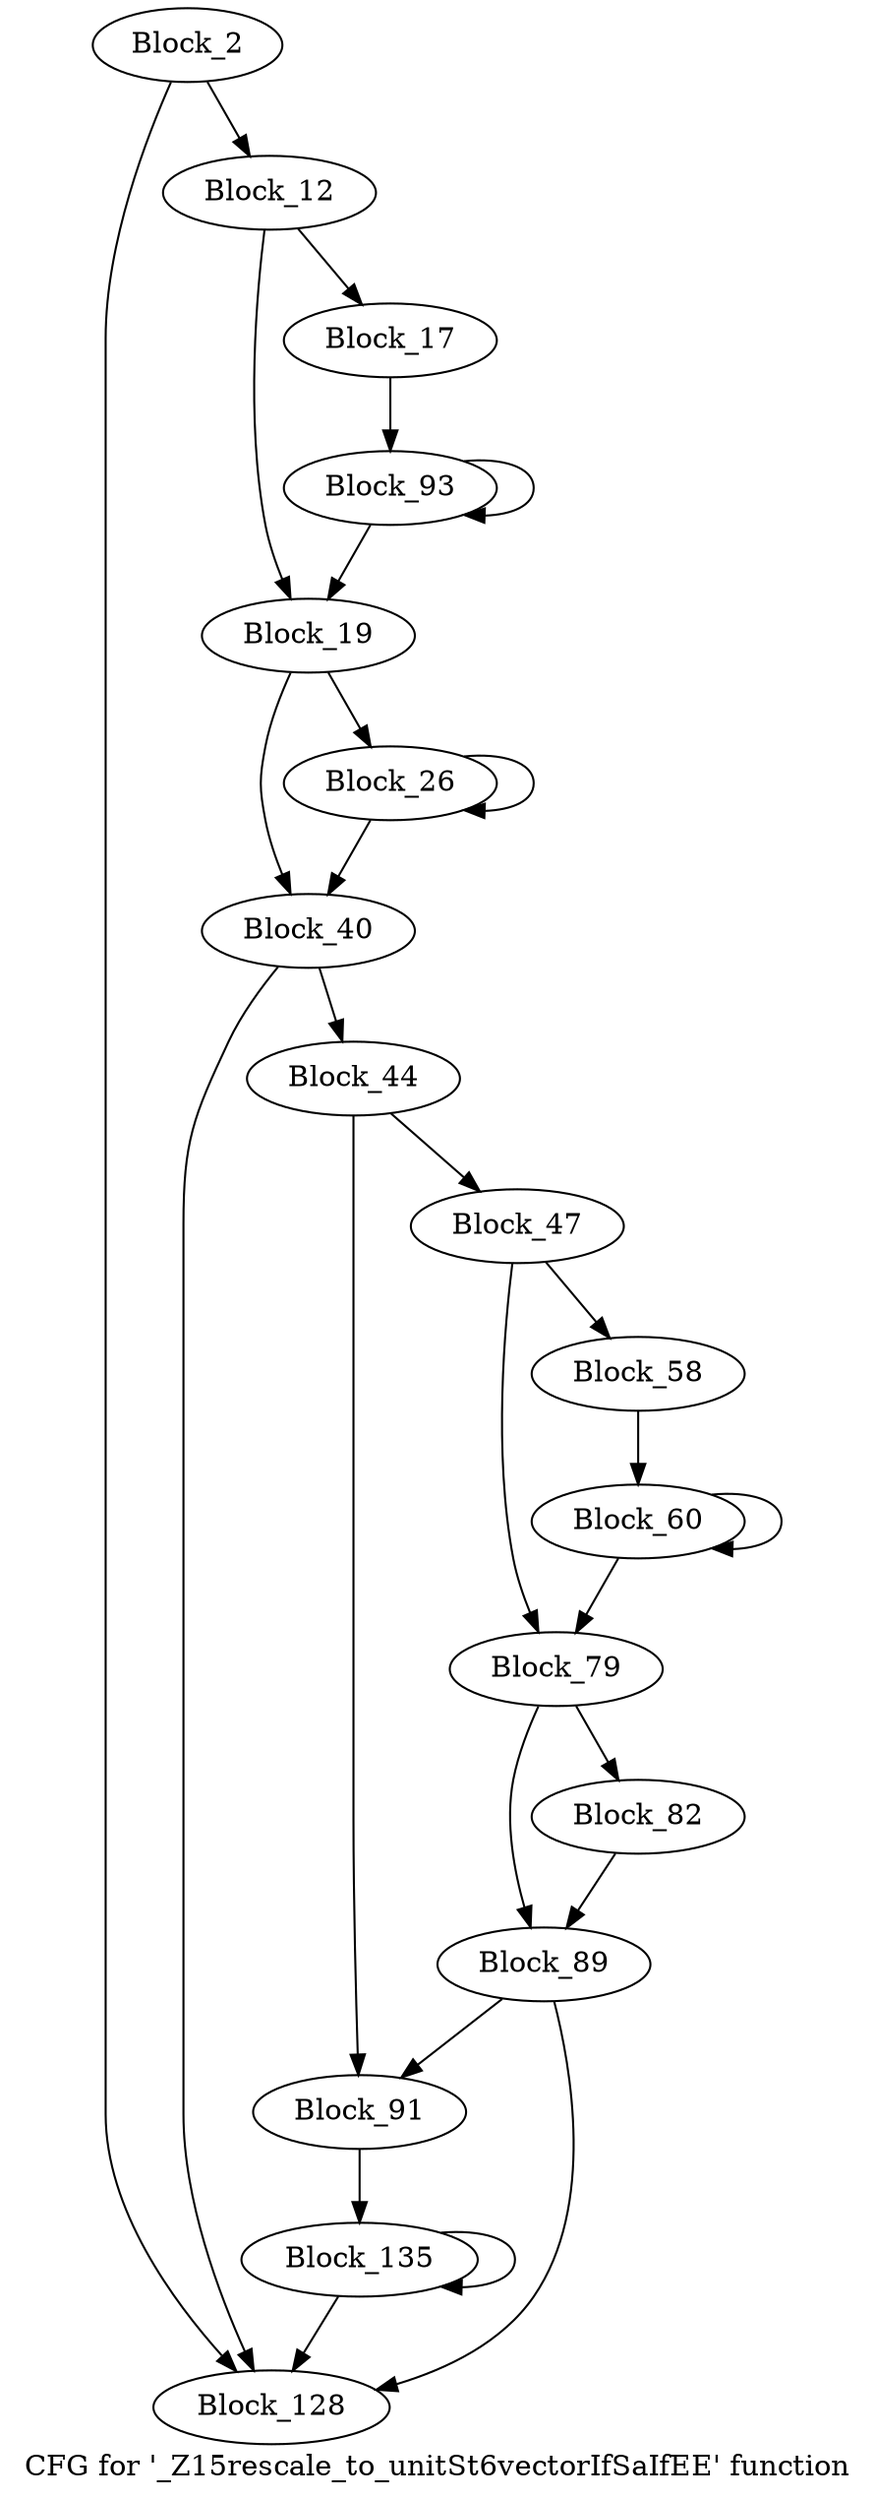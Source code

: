 digraph "CFG for '_Z15rescale_to_unitSt6vectorIfSaIfEE' function" {
	label="CFG for '_Z15rescale_to_unitSt6vectorIfSaIfEE' function";

	block_2 [label="Block_2"];
	block_2:s0 -> block_128;
	block_2:s1 -> block_12;
	block_12 [label="Block_12"];
	block_12:s0 -> block_19;
	block_12:s1 -> block_17;
	block_17 [label="Block_17"];
	block_17 -> block_93;
	block_19 [label="Block_19"];
	block_19:s0 -> block_40;
	block_19:s1 -> block_26;
	block_26 [label="Block_26"];
	block_26:s0 -> block_40;
	block_26:s1 -> block_26;
	block_40 [label="Block_40"];
	block_40:s0 -> block_128;
	block_40:s1 -> block_44;
	block_44 [label="Block_44"];
	block_44:s0 -> block_91;
	block_44:s1 -> block_47;
	block_47 [label="Block_47"];
	block_47:s0 -> block_79;
	block_47:s1 -> block_58;
	block_58 [label="Block_58"];
	block_58 -> block_60;
	block_60 [label="Block_60"];
	block_60:s0 -> block_79;
	block_60:s1 -> block_60;
	block_79 [label="Block_79"];
	block_79:s0 -> block_89;
	block_79:s1 -> block_82;
	block_82 [label="Block_82"];
	block_82 -> block_89;
	block_89 [label="Block_89"];
	block_89:s0 -> block_128;
	block_89:s1 -> block_91;
	block_91 [label="Block_91"];
	block_91 -> block_135;
	block_93 [label="Block_93"];
	block_93:s0 -> block_19;
	block_93:s1 -> block_93;
	block_128 [label="Block_128"];
	block_135 [label="Block_135"];
	block_135:s0 -> block_128;
	block_135:s1 -> block_135;
}
